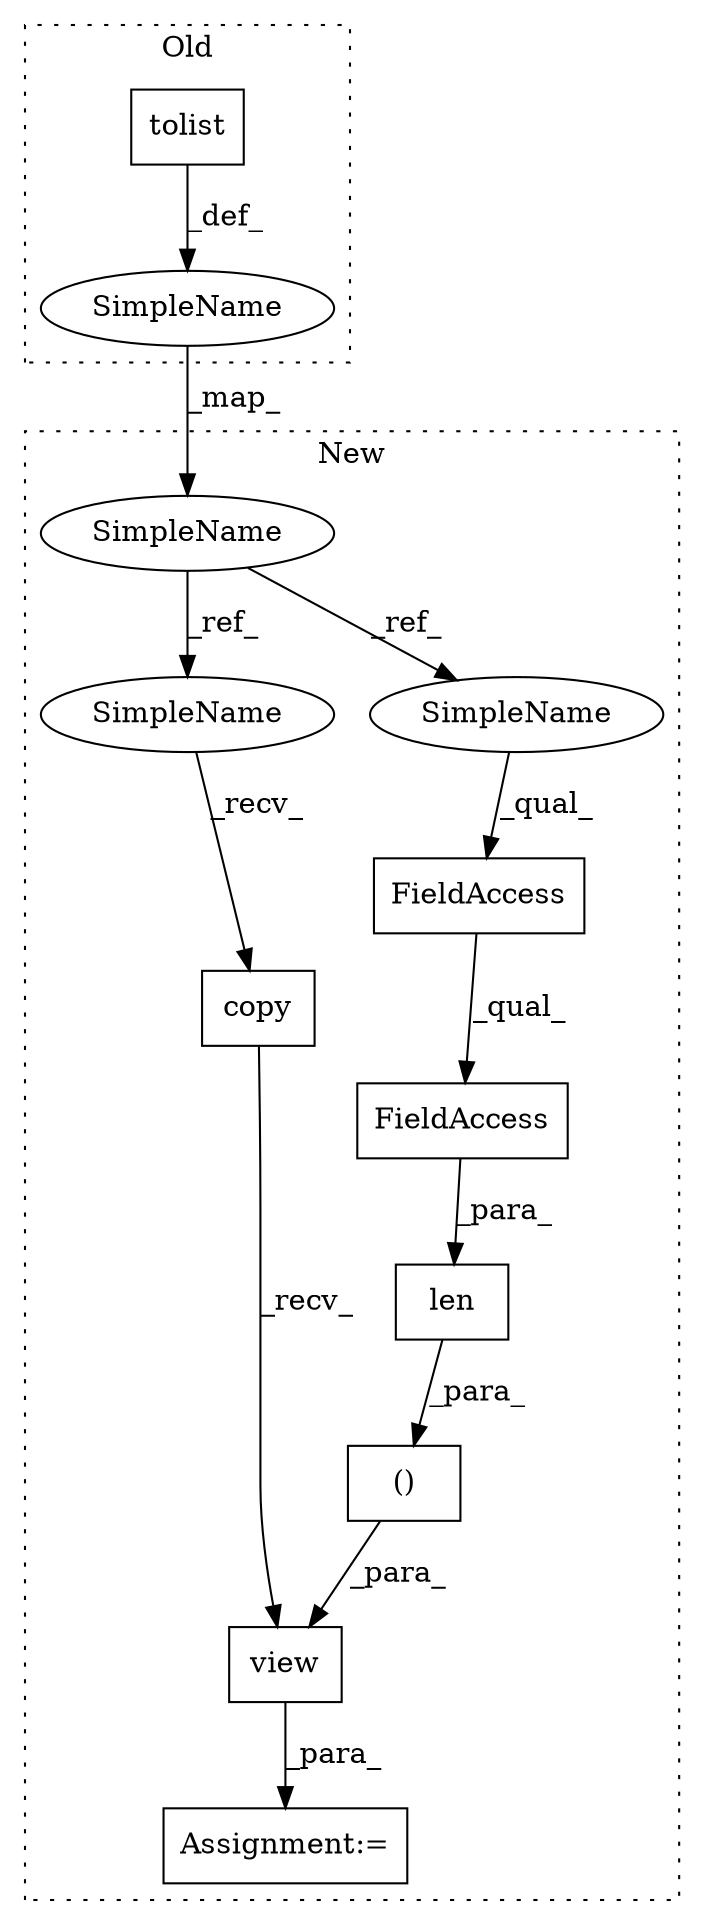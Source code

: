 digraph G {
subgraph cluster0 {
1 [label="tolist" a="32" s="4074" l="8" shape="box"];
10 [label="SimpleName" a="42" s="3969" l="1" shape="ellipse"];
label = "Old";
style="dotted";
}
subgraph cluster1 {
2 [label="copy" a="32" s="4069" l="6" shape="box"];
3 [label="Assignment:=" a="7" s="4066" l="1" shape="box"];
4 [label="()" a="106" s="4086" l="36" shape="box"];
5 [label="view" a="32" s="4076,4122" l="10,2" shape="box"];
6 [label="len" a="32" s="4104,4121" l="4,1" shape="box"];
7 [label="FieldAccess" a="22" s="4108" l="13" shape="box"];
8 [label="FieldAccess" a="22" s="4108" l="7" shape="box"];
9 [label="SimpleName" a="42" s="3969" l="1" shape="ellipse"];
11 [label="SimpleName" a="42" s="4067" l="1" shape="ellipse"];
12 [label="SimpleName" a="42" s="4108" l="1" shape="ellipse"];
label = "New";
style="dotted";
}
1 -> 10 [label="_def_"];
2 -> 5 [label="_recv_"];
4 -> 5 [label="_para_"];
5 -> 3 [label="_para_"];
6 -> 4 [label="_para_"];
7 -> 6 [label="_para_"];
8 -> 7 [label="_qual_"];
9 -> 12 [label="_ref_"];
9 -> 11 [label="_ref_"];
10 -> 9 [label="_map_"];
11 -> 2 [label="_recv_"];
12 -> 8 [label="_qual_"];
}